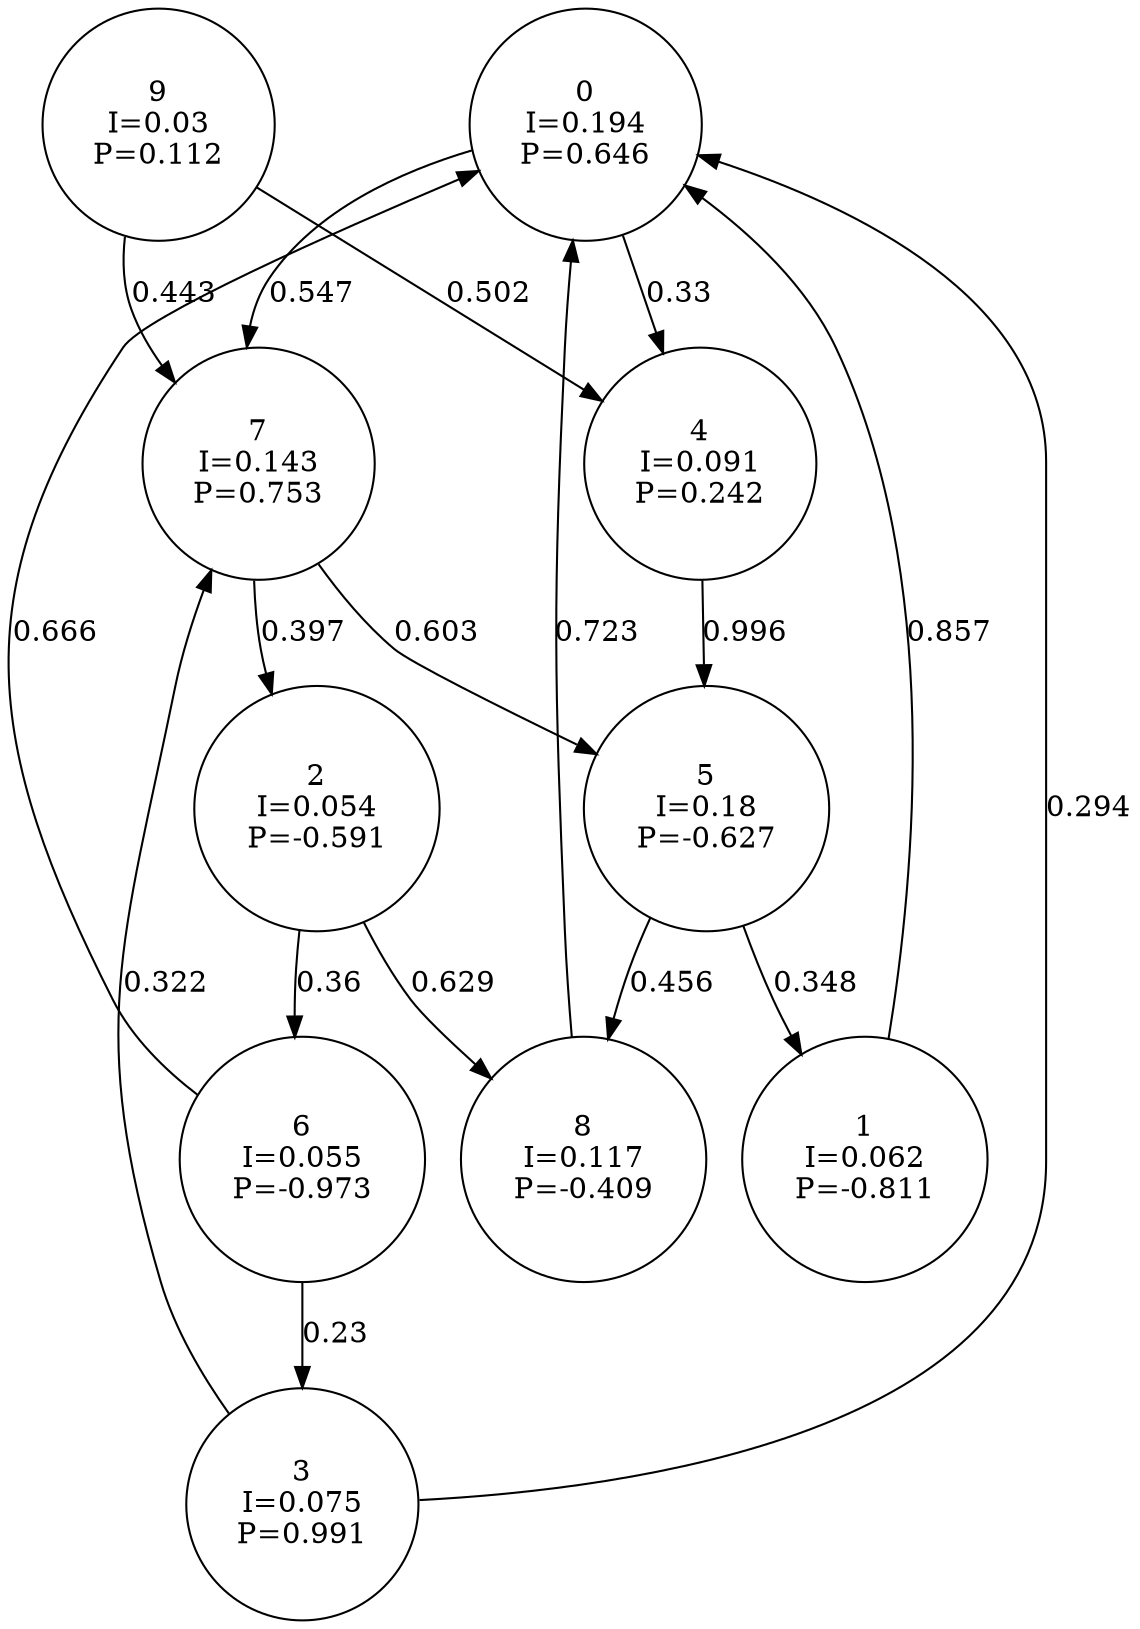 digraph a {
0 [shape=circle, label="0\nI=0.194\nP=0.646"];
	0 -> 4 [label="0.33"];
	0 -> 7 [label="0.547"];
1 [shape=circle, label="1\nI=0.062\nP=-0.811"];
	1 -> 0 [label="0.857"];
2 [shape=circle, label="2\nI=0.054\nP=-0.591"];
	2 -> 6 [label="0.36"];
	2 -> 8 [label="0.629"];
3 [shape=circle, label="3\nI=0.075\nP=0.991"];
	3 -> 0 [label="0.294"];
	3 -> 7 [label="0.322"];
4 [shape=circle, label="4\nI=0.091\nP=0.242"];
	4 -> 5 [label="0.996"];
5 [shape=circle, label="5\nI=0.18\nP=-0.627"];
	5 -> 1 [label="0.348"];
	5 -> 8 [label="0.456"];
6 [shape=circle, label="6\nI=0.055\nP=-0.973"];
	6 -> 0 [label="0.666"];
	6 -> 3 [label="0.23"];
7 [shape=circle, label="7\nI=0.143\nP=0.753"];
	7 -> 2 [label="0.397"];
	7 -> 5 [label="0.603"];
8 [shape=circle, label="8\nI=0.117\nP=-0.409"];
	8 -> 0 [label="0.723"];
9 [shape=circle, label="9\nI=0.03\nP=0.112"];
	9 -> 4 [label="0.502"];
	9 -> 7 [label="0.443"];
}